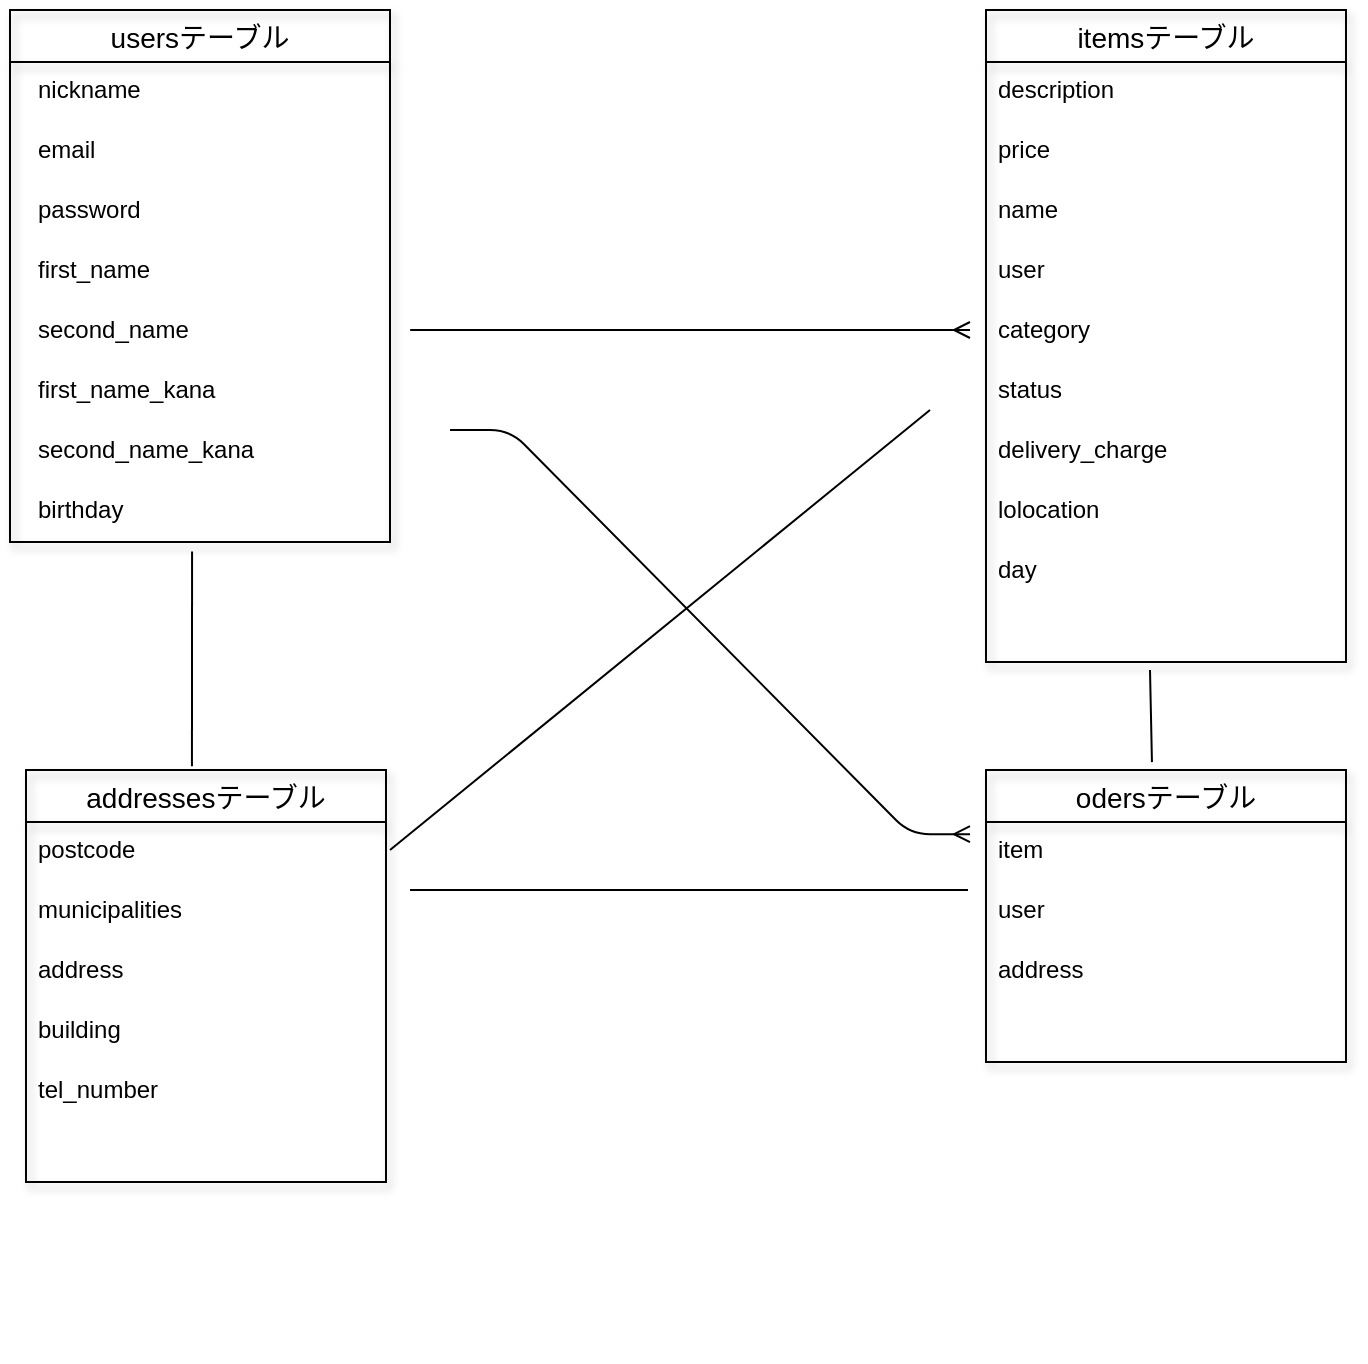 <mxfile>
    <diagram id="pFlhc_XwqNJVX_jFkBam" name="ページ1">
        <mxGraphModel dx="1830" dy="1885" grid="1" gridSize="10" guides="1" tooltips="1" connect="0" arrows="1" fold="1" page="1" pageScale="1" pageWidth="827" pageHeight="1169" math="0" shadow="0">
            <root>
                <mxCell id="0"/>
                <mxCell id="1" parent="0"/>
                <mxCell id="152" value="" style="group" vertex="1" connectable="0" parent="1">
                    <mxGeometry x="-770" y="-840" width="198" height="266" as="geometry"/>
                </mxCell>
                <mxCell id="113" value="usersテーブル" style="swimlane;fontStyle=0;childLayout=stackLayout;horizontal=1;startSize=26;horizontalStack=0;resizeParent=1;resizeParentMax=0;resizeLast=0;collapsible=1;marginBottom=0;align=center;fontSize=14;shadow=1;strokeColor=default;fillColor=none;container=1;" vertex="1" parent="152">
                    <mxGeometry width="190" height="266" as="geometry">
                        <mxRectangle width="110" height="26" as="alternateBounds"/>
                    </mxGeometry>
                </mxCell>
                <mxCell id="117" value="nickname&#10;" style="text;strokeColor=none;fillColor=none;spacingLeft=4;spacingRight=4;overflow=hidden;rotatable=0;points=[[0,0.5],[1,0.5]];portConstraint=eastwest;fontSize=12;shadow=1;" vertex="1" parent="152">
                    <mxGeometry x="8" y="26" width="190" height="30" as="geometry"/>
                </mxCell>
                <mxCell id="114" value="email" style="text;strokeColor=none;fillColor=none;spacingLeft=4;spacingRight=4;overflow=hidden;rotatable=0;points=[[0,0.5],[1,0.5]];portConstraint=eastwest;fontSize=12;shadow=1;" vertex="1" parent="152">
                    <mxGeometry x="8" y="56" width="190" height="30" as="geometry"/>
                </mxCell>
                <mxCell id="115" value="password" style="text;strokeColor=none;fillColor=none;spacingLeft=4;spacingRight=4;overflow=hidden;rotatable=0;points=[[0,0.5],[1,0.5]];portConstraint=eastwest;fontSize=12;shadow=1;" vertex="1" parent="152">
                    <mxGeometry x="8" y="86" width="190" height="30" as="geometry"/>
                </mxCell>
                <mxCell id="119" value="first_name&#10;" style="text;strokeColor=none;fillColor=none;spacingLeft=4;spacingRight=4;overflow=hidden;rotatable=0;points=[[0,0.5],[1,0.5]];portConstraint=eastwest;fontSize=12;shadow=1;" vertex="1" parent="152">
                    <mxGeometry x="8" y="116" width="190" height="30" as="geometry"/>
                </mxCell>
                <mxCell id="125" value="second_name" style="text;strokeColor=none;fillColor=none;spacingLeft=4;spacingRight=4;overflow=hidden;rotatable=0;points=[[0,0.5],[1,0.5]];portConstraint=eastwest;fontSize=12;shadow=1;" vertex="1" parent="152">
                    <mxGeometry x="8" y="146" width="190" height="30" as="geometry"/>
                </mxCell>
                <mxCell id="124" value="first_name_kana" style="text;strokeColor=none;fillColor=none;spacingLeft=4;spacingRight=4;overflow=hidden;rotatable=0;points=[[0,0.5],[1,0.5]];portConstraint=eastwest;fontSize=12;shadow=1;" vertex="1" parent="152">
                    <mxGeometry x="8" y="176" width="190" height="30" as="geometry"/>
                </mxCell>
                <mxCell id="123" value="second_name_kana" style="text;strokeColor=none;fillColor=none;spacingLeft=4;spacingRight=4;overflow=hidden;rotatable=0;points=[[0,0.5],[1,0.5]];portConstraint=eastwest;fontSize=12;shadow=1;" vertex="1" parent="152">
                    <mxGeometry x="8" y="206" width="190" height="30" as="geometry"/>
                </mxCell>
                <mxCell id="122" value="birthday" style="text;strokeColor=none;fillColor=none;spacingLeft=4;spacingRight=4;overflow=hidden;rotatable=0;points=[[0,0.5],[1,0.5]];portConstraint=eastwest;fontSize=12;shadow=1;" vertex="1" parent="152">
                    <mxGeometry x="8" y="236" width="190" height="30" as="geometry"/>
                </mxCell>
                <mxCell id="212" value="" style="group" vertex="1" connectable="0" parent="1">
                    <mxGeometry x="-290" y="-840" width="198" height="296" as="geometry"/>
                </mxCell>
                <mxCell id="213" value="itemsテーブル" style="swimlane;fontStyle=0;childLayout=stackLayout;horizontal=1;startSize=26;horizontalStack=0;resizeParent=1;resizeParentMax=0;resizeLast=0;collapsible=1;marginBottom=0;align=center;fontSize=14;shadow=1;strokeColor=default;fillColor=none;container=1;" vertex="1" parent="212">
                    <mxGeometry x="8" width="180" height="326" as="geometry">
                        <mxRectangle width="110" height="26" as="alternateBounds"/>
                    </mxGeometry>
                </mxCell>
                <mxCell id="240" value="description" style="text;strokeColor=none;fillColor=none;spacingLeft=4;spacingRight=4;overflow=hidden;rotatable=0;points=[[0,0.5],[1,0.5]];portConstraint=eastwest;fontSize=12;shadow=1;" vertex="1" parent="213">
                    <mxGeometry y="26" width="180" height="30" as="geometry"/>
                </mxCell>
                <mxCell id="241" value="price" style="text;strokeColor=none;fillColor=none;spacingLeft=4;spacingRight=4;overflow=hidden;rotatable=0;points=[[0,0.5],[1,0.5]];portConstraint=eastwest;fontSize=12;shadow=1;" vertex="1" parent="213">
                    <mxGeometry y="56" width="180" height="30" as="geometry"/>
                </mxCell>
                <mxCell id="214" value="name" style="text;strokeColor=none;fillColor=none;spacingLeft=4;spacingRight=4;overflow=hidden;rotatable=0;points=[[0,0.5],[1,0.5]];portConstraint=eastwest;fontSize=12;shadow=1;" vertex="1" parent="213">
                    <mxGeometry y="86" width="180" height="30" as="geometry"/>
                </mxCell>
                <mxCell id="242" value="user" style="text;strokeColor=none;fillColor=none;spacingLeft=4;spacingRight=4;overflow=hidden;rotatable=0;points=[[0,0.5],[1,0.5]];portConstraint=eastwest;fontSize=12;shadow=1;" vertex="1" parent="213">
                    <mxGeometry y="116" width="180" height="30" as="geometry"/>
                </mxCell>
                <mxCell id="244" value="category" style="text;strokeColor=none;fillColor=none;spacingLeft=4;spacingRight=4;overflow=hidden;rotatable=0;points=[[0,0.5],[1,0.5]];portConstraint=eastwest;fontSize=12;shadow=1;" vertex="1" parent="213">
                    <mxGeometry y="146" width="180" height="30" as="geometry"/>
                </mxCell>
                <mxCell id="243" value="status" style="text;strokeColor=none;fillColor=none;spacingLeft=4;spacingRight=4;overflow=hidden;rotatable=0;points=[[0,0.5],[1,0.5]];portConstraint=eastwest;fontSize=12;shadow=1;" vertex="1" parent="213">
                    <mxGeometry y="176" width="180" height="30" as="geometry"/>
                </mxCell>
                <mxCell id="245" value="delivery_charge" style="text;strokeColor=none;fillColor=none;spacingLeft=4;spacingRight=4;overflow=hidden;rotatable=0;points=[[0,0.5],[1,0.5]];portConstraint=eastwest;fontSize=12;shadow=1;" vertex="1" parent="213">
                    <mxGeometry y="206" width="180" height="30" as="geometry"/>
                </mxCell>
                <mxCell id="246" value="lolocation" style="text;strokeColor=none;fillColor=none;spacingLeft=4;spacingRight=4;overflow=hidden;rotatable=0;points=[[0,0.5],[1,0.5]];portConstraint=eastwest;fontSize=12;shadow=1;" vertex="1" parent="213">
                    <mxGeometry y="236" width="180" height="30" as="geometry"/>
                </mxCell>
                <mxCell id="247" value="day" style="text;strokeColor=none;fillColor=none;spacingLeft=4;spacingRight=4;overflow=hidden;rotatable=0;points=[[0,0.5],[1,0.5]];portConstraint=eastwest;fontSize=12;shadow=1;" vertex="1" parent="213">
                    <mxGeometry y="266" width="180" height="30" as="geometry"/>
                </mxCell>
                <mxCell id="248" style="text;strokeColor=none;fillColor=none;spacingLeft=4;spacingRight=4;overflow=hidden;rotatable=0;points=[[0,0.5],[1,0.5]];portConstraint=eastwest;fontSize=12;shadow=1;" vertex="1" parent="213">
                    <mxGeometry y="296" width="180" height="30" as="geometry"/>
                </mxCell>
                <mxCell id="233" value="" style="edgeStyle=entityRelationEdgeStyle;fontSize=1;html=1;endArrow=ERmany;targetPerimeterSpacing=0;strokeWidth=1;exitX=1.011;exitY=0.467;exitDx=0;exitDy=0;exitPerimeter=0;" edge="1" parent="1" source="125">
                    <mxGeometry width="100" height="100" relative="1" as="geometry">
                        <mxPoint x="-450" y="-480" as="sourcePoint"/>
                        <mxPoint x="-290" y="-680" as="targetPoint"/>
                    </mxGeometry>
                </mxCell>
                <mxCell id="250" value="" style="group" vertex="1" connectable="0" parent="1">
                    <mxGeometry x="-290" y="-460" width="198" height="296" as="geometry"/>
                </mxCell>
                <mxCell id="251" value="odersテーブル" style="swimlane;fontStyle=0;childLayout=stackLayout;horizontal=1;startSize=26;horizontalStack=0;resizeParent=1;resizeParentMax=0;resizeLast=0;collapsible=1;marginBottom=0;align=center;fontSize=14;shadow=1;strokeColor=default;fillColor=none;container=1;" vertex="1" parent="250">
                    <mxGeometry x="8" width="180" height="146" as="geometry">
                        <mxRectangle width="110" height="26" as="alternateBounds"/>
                    </mxGeometry>
                </mxCell>
                <mxCell id="258" value="item" style="text;strokeColor=none;fillColor=none;spacingLeft=4;spacingRight=4;overflow=hidden;rotatable=0;points=[[0,0.5],[1,0.5]];portConstraint=eastwest;fontSize=12;shadow=1;" vertex="1" parent="251">
                    <mxGeometry y="26" width="180" height="30" as="geometry"/>
                </mxCell>
                <mxCell id="259" value="user" style="text;strokeColor=none;fillColor=none;spacingLeft=4;spacingRight=4;overflow=hidden;rotatable=0;points=[[0,0.5],[1,0.5]];portConstraint=eastwest;fontSize=12;shadow=1;" vertex="1" parent="251">
                    <mxGeometry y="56" width="180" height="30" as="geometry"/>
                </mxCell>
                <mxCell id="260" value="address" style="text;strokeColor=none;fillColor=none;spacingLeft=4;spacingRight=4;overflow=hidden;rotatable=0;points=[[0,0.5],[1,0.5]];portConstraint=eastwest;fontSize=12;shadow=1;" vertex="1" parent="251">
                    <mxGeometry y="86" width="180" height="30" as="geometry"/>
                </mxCell>
                <mxCell id="261" style="text;strokeColor=none;fillColor=none;spacingLeft=4;spacingRight=4;overflow=hidden;rotatable=0;points=[[0,0.5],[1,0.5]];portConstraint=eastwest;fontSize=12;shadow=1;" vertex="1" parent="251">
                    <mxGeometry y="116" width="180" height="30" as="geometry"/>
                </mxCell>
                <mxCell id="262" value="" style="group" vertex="1" connectable="0" parent="1">
                    <mxGeometry x="-770" y="-460" width="198" height="296" as="geometry"/>
                </mxCell>
                <mxCell id="263" value="addressesテーブル" style="swimlane;fontStyle=0;childLayout=stackLayout;horizontal=1;startSize=26;horizontalStack=0;resizeParent=1;resizeParentMax=0;resizeLast=0;collapsible=1;marginBottom=0;align=center;fontSize=14;shadow=1;strokeColor=default;fillColor=none;container=1;" vertex="1" parent="262">
                    <mxGeometry x="8" width="180" height="206" as="geometry">
                        <mxRectangle width="110" height="26" as="alternateBounds"/>
                    </mxGeometry>
                </mxCell>
                <mxCell id="264" value="postcode" style="text;strokeColor=none;fillColor=none;spacingLeft=4;spacingRight=4;overflow=hidden;rotatable=0;points=[[0,0.5],[1,0.5]];portConstraint=eastwest;fontSize=12;shadow=1;" vertex="1" parent="263">
                    <mxGeometry y="26" width="180" height="30" as="geometry"/>
                </mxCell>
                <mxCell id="265" value="municipalities" style="text;strokeColor=none;fillColor=none;spacingLeft=4;spacingRight=4;overflow=hidden;rotatable=0;points=[[0,0.5],[1,0.5]];portConstraint=eastwest;fontSize=12;shadow=1;" vertex="1" parent="263">
                    <mxGeometry y="56" width="180" height="30" as="geometry"/>
                </mxCell>
                <mxCell id="266" value="address" style="text;strokeColor=none;fillColor=none;spacingLeft=4;spacingRight=4;overflow=hidden;rotatable=0;points=[[0,0.5],[1,0.5]];portConstraint=eastwest;fontSize=12;shadow=1;" vertex="1" parent="263">
                    <mxGeometry y="86" width="180" height="30" as="geometry"/>
                </mxCell>
                <mxCell id="267" value="building" style="text;strokeColor=none;fillColor=none;spacingLeft=4;spacingRight=4;overflow=hidden;rotatable=0;points=[[0,0.5],[1,0.5]];portConstraint=eastwest;fontSize=12;shadow=1;" vertex="1" parent="263">
                    <mxGeometry y="116" width="180" height="30" as="geometry"/>
                </mxCell>
                <mxCell id="268" value="tel_number" style="text;strokeColor=none;fillColor=none;spacingLeft=4;spacingRight=4;overflow=hidden;rotatable=0;points=[[0,0.5],[1,0.5]];portConstraint=eastwest;fontSize=12;shadow=1;" vertex="1" parent="263">
                    <mxGeometry y="146" width="180" height="30" as="geometry"/>
                </mxCell>
                <mxCell id="273" style="text;strokeColor=none;fillColor=none;spacingLeft=4;spacingRight=4;overflow=hidden;rotatable=0;points=[[0,0.5],[1,0.5]];portConstraint=eastwest;fontSize=12;shadow=1;" vertex="1" parent="263">
                    <mxGeometry y="176" width="180" height="30" as="geometry"/>
                </mxCell>
                <mxCell id="274" value="" style="endArrow=none;html=1;fontSize=1;targetPerimeterSpacing=0;strokeWidth=1;entryX=0.437;entryY=1.16;entryDx=0;entryDy=0;entryPerimeter=0;exitX=0.461;exitY=-0.009;exitDx=0;exitDy=0;exitPerimeter=0;" edge="1" parent="1" source="263" target="122">
                    <mxGeometry width="50" height="50" relative="1" as="geometry">
                        <mxPoint x="-679" y="-470" as="sourcePoint"/>
                        <mxPoint x="-390" y="-520" as="targetPoint"/>
                    </mxGeometry>
                </mxCell>
                <mxCell id="275" value="" style="endArrow=none;html=1;fontSize=1;targetPerimeterSpacing=0;strokeWidth=1;entryX=0.437;entryY=1.16;entryDx=0;entryDy=0;entryPerimeter=0;" edge="1" parent="1">
                    <mxGeometry width="50" height="50" relative="1" as="geometry">
                        <mxPoint x="-570" y="-400" as="sourcePoint"/>
                        <mxPoint x="-291" y="-400.0" as="targetPoint"/>
                    </mxGeometry>
                </mxCell>
                <mxCell id="276" value="" style="endArrow=none;html=1;fontSize=1;targetPerimeterSpacing=0;strokeWidth=1;exitX=0.461;exitY=-0.027;exitDx=0;exitDy=0;exitPerimeter=0;" edge="1" parent="1" source="251">
                    <mxGeometry width="50" height="50" relative="1" as="geometry">
                        <mxPoint x="-200" y="-470" as="sourcePoint"/>
                        <mxPoint x="-200" y="-510" as="targetPoint"/>
                    </mxGeometry>
                </mxCell>
                <mxCell id="279" value="" style="endArrow=none;html=1;fontSize=1;targetPerimeterSpacing=0;strokeWidth=1;" edge="1" parent="1">
                    <mxGeometry width="50" height="50" relative="1" as="geometry">
                        <mxPoint x="-580" y="-420" as="sourcePoint"/>
                        <mxPoint x="-310" y="-640" as="targetPoint"/>
                    </mxGeometry>
                </mxCell>
                <mxCell id="280" value="" style="edgeStyle=entityRelationEdgeStyle;fontSize=1;html=1;endArrow=ERmany;targetPerimeterSpacing=0;strokeWidth=1;" edge="1" parent="1">
                    <mxGeometry width="100" height="100" relative="1" as="geometry">
                        <mxPoint x="-550" y="-630" as="sourcePoint"/>
                        <mxPoint x="-290" y="-427.895" as="targetPoint"/>
                    </mxGeometry>
                </mxCell>
            </root>
        </mxGraphModel>
    </diagram>
</mxfile>